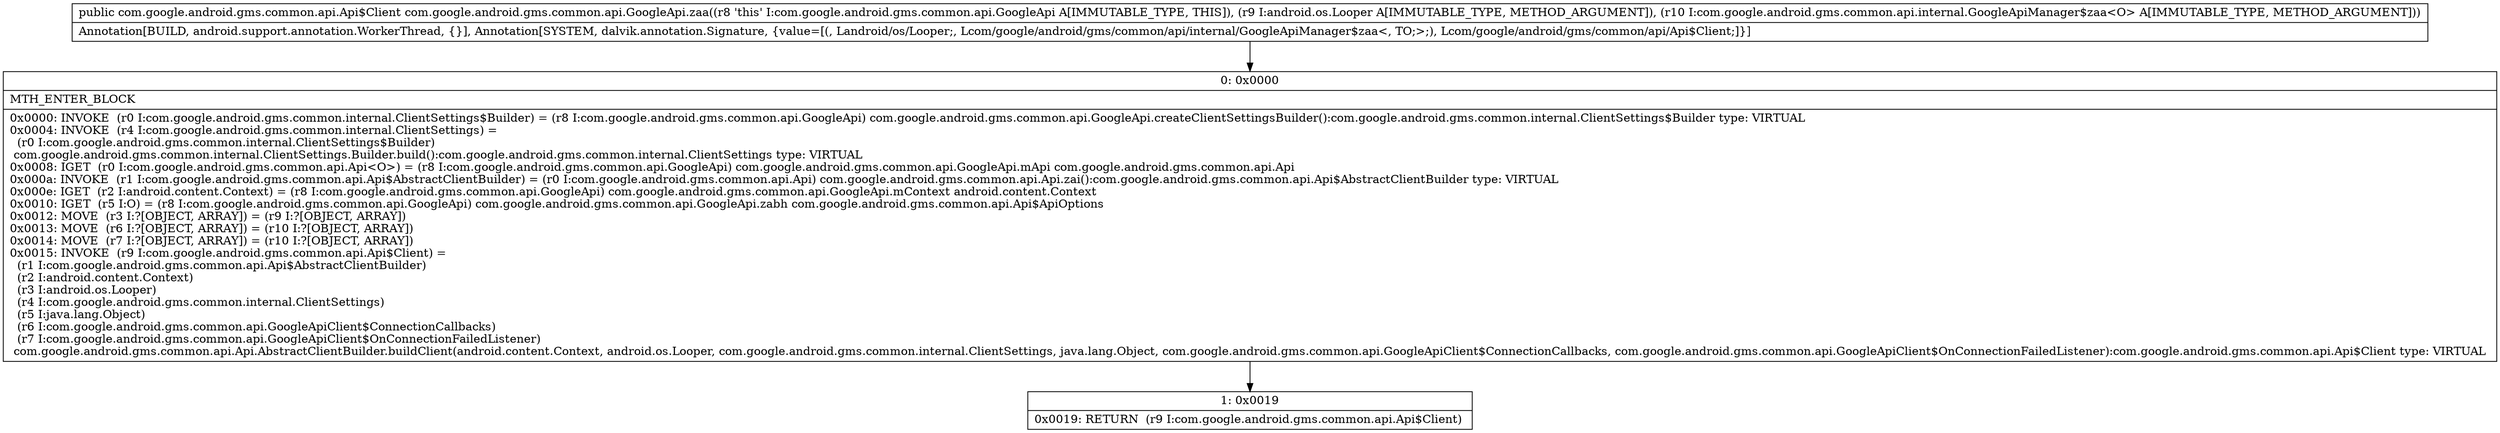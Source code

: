 digraph "CFG forcom.google.android.gms.common.api.GoogleApi.zaa(Landroid\/os\/Looper;Lcom\/google\/android\/gms\/common\/api\/internal\/GoogleApiManager$zaa;)Lcom\/google\/android\/gms\/common\/api\/Api$Client;" {
Node_0 [shape=record,label="{0\:\ 0x0000|MTH_ENTER_BLOCK\l|0x0000: INVOKE  (r0 I:com.google.android.gms.common.internal.ClientSettings$Builder) = (r8 I:com.google.android.gms.common.api.GoogleApi) com.google.android.gms.common.api.GoogleApi.createClientSettingsBuilder():com.google.android.gms.common.internal.ClientSettings$Builder type: VIRTUAL \l0x0004: INVOKE  (r4 I:com.google.android.gms.common.internal.ClientSettings) = \l  (r0 I:com.google.android.gms.common.internal.ClientSettings$Builder)\l com.google.android.gms.common.internal.ClientSettings.Builder.build():com.google.android.gms.common.internal.ClientSettings type: VIRTUAL \l0x0008: IGET  (r0 I:com.google.android.gms.common.api.Api\<O\>) = (r8 I:com.google.android.gms.common.api.GoogleApi) com.google.android.gms.common.api.GoogleApi.mApi com.google.android.gms.common.api.Api \l0x000a: INVOKE  (r1 I:com.google.android.gms.common.api.Api$AbstractClientBuilder) = (r0 I:com.google.android.gms.common.api.Api) com.google.android.gms.common.api.Api.zai():com.google.android.gms.common.api.Api$AbstractClientBuilder type: VIRTUAL \l0x000e: IGET  (r2 I:android.content.Context) = (r8 I:com.google.android.gms.common.api.GoogleApi) com.google.android.gms.common.api.GoogleApi.mContext android.content.Context \l0x0010: IGET  (r5 I:O) = (r8 I:com.google.android.gms.common.api.GoogleApi) com.google.android.gms.common.api.GoogleApi.zabh com.google.android.gms.common.api.Api$ApiOptions \l0x0012: MOVE  (r3 I:?[OBJECT, ARRAY]) = (r9 I:?[OBJECT, ARRAY]) \l0x0013: MOVE  (r6 I:?[OBJECT, ARRAY]) = (r10 I:?[OBJECT, ARRAY]) \l0x0014: MOVE  (r7 I:?[OBJECT, ARRAY]) = (r10 I:?[OBJECT, ARRAY]) \l0x0015: INVOKE  (r9 I:com.google.android.gms.common.api.Api$Client) = \l  (r1 I:com.google.android.gms.common.api.Api$AbstractClientBuilder)\l  (r2 I:android.content.Context)\l  (r3 I:android.os.Looper)\l  (r4 I:com.google.android.gms.common.internal.ClientSettings)\l  (r5 I:java.lang.Object)\l  (r6 I:com.google.android.gms.common.api.GoogleApiClient$ConnectionCallbacks)\l  (r7 I:com.google.android.gms.common.api.GoogleApiClient$OnConnectionFailedListener)\l com.google.android.gms.common.api.Api.AbstractClientBuilder.buildClient(android.content.Context, android.os.Looper, com.google.android.gms.common.internal.ClientSettings, java.lang.Object, com.google.android.gms.common.api.GoogleApiClient$ConnectionCallbacks, com.google.android.gms.common.api.GoogleApiClient$OnConnectionFailedListener):com.google.android.gms.common.api.Api$Client type: VIRTUAL \l}"];
Node_1 [shape=record,label="{1\:\ 0x0019|0x0019: RETURN  (r9 I:com.google.android.gms.common.api.Api$Client) \l}"];
MethodNode[shape=record,label="{public com.google.android.gms.common.api.Api$Client com.google.android.gms.common.api.GoogleApi.zaa((r8 'this' I:com.google.android.gms.common.api.GoogleApi A[IMMUTABLE_TYPE, THIS]), (r9 I:android.os.Looper A[IMMUTABLE_TYPE, METHOD_ARGUMENT]), (r10 I:com.google.android.gms.common.api.internal.GoogleApiManager$zaa\<O\> A[IMMUTABLE_TYPE, METHOD_ARGUMENT]))  | Annotation[BUILD, android.support.annotation.WorkerThread, \{\}], Annotation[SYSTEM, dalvik.annotation.Signature, \{value=[(, Landroid\/os\/Looper;, Lcom\/google\/android\/gms\/common\/api\/internal\/GoogleApiManager$zaa\<, TO;\>;), Lcom\/google\/android\/gms\/common\/api\/Api$Client;]\}]\l}"];
MethodNode -> Node_0;
Node_0 -> Node_1;
}

